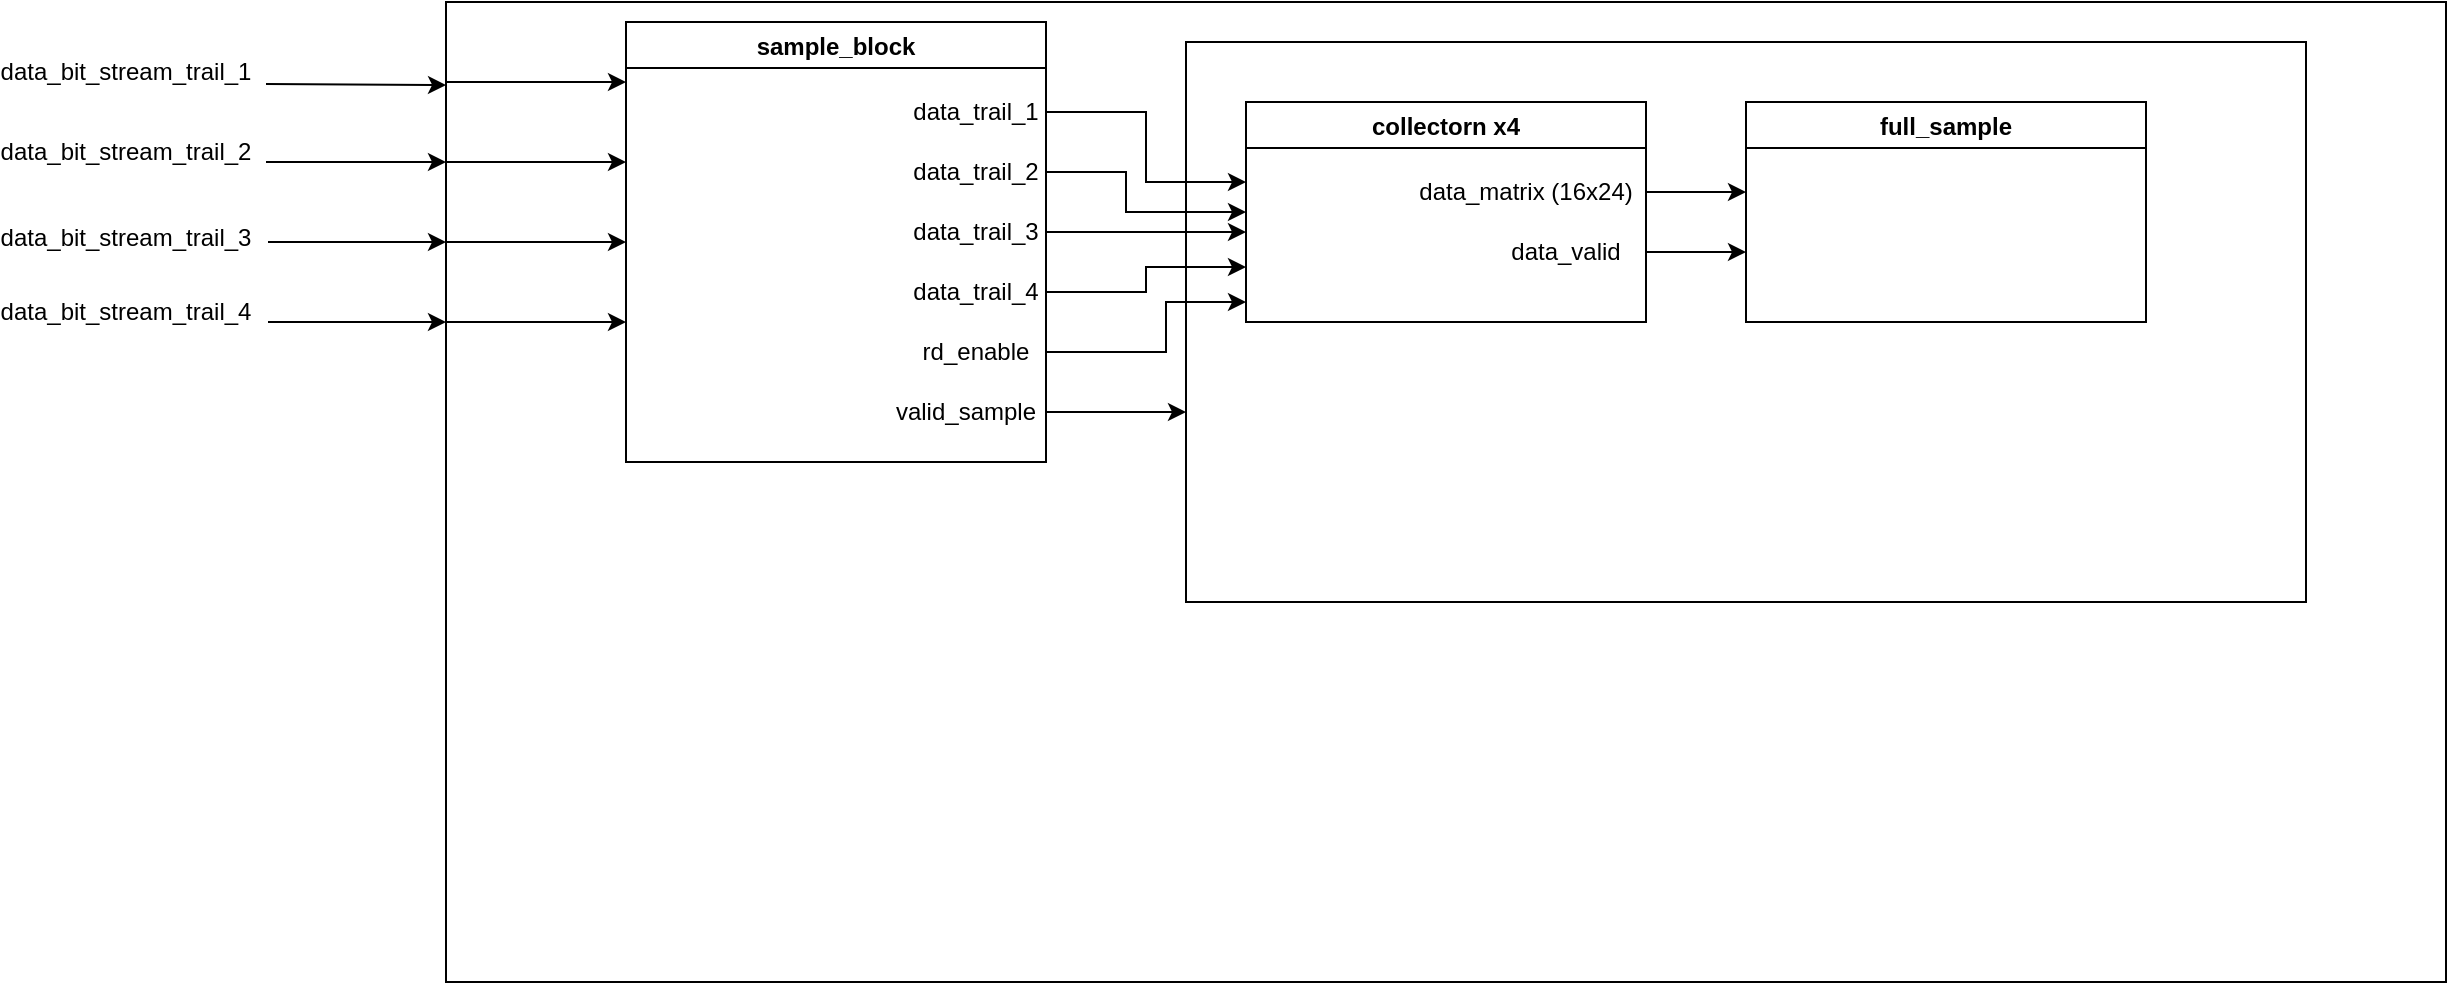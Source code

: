 <mxfile version="20.0.1" type="github">
  <diagram id="lumaT_0DTeznz4TohSRw" name="Page-1">
    <mxGraphModel dx="2175" dy="661" grid="1" gridSize="10" guides="1" tooltips="1" connect="1" arrows="1" fold="1" page="1" pageScale="1" pageWidth="850" pageHeight="1100" math="0" shadow="0">
      <root>
        <mxCell id="0" />
        <mxCell id="1" parent="0" />
        <mxCell id="seUhwjpeLJlbgJUmtRtq-3" value="" style="rounded=0;whiteSpace=wrap;html=1;" vertex="1" parent="1">
          <mxGeometry x="-220" y="70" width="1000" height="490" as="geometry" />
        </mxCell>
        <mxCell id="seUhwjpeLJlbgJUmtRtq-5" value="" style="endArrow=classic;html=1;rounded=0;" edge="1" parent="1">
          <mxGeometry width="50" height="50" relative="1" as="geometry">
            <mxPoint x="-310" y="150" as="sourcePoint" />
            <mxPoint x="-220" y="150" as="targetPoint" />
          </mxGeometry>
        </mxCell>
        <mxCell id="seUhwjpeLJlbgJUmtRtq-6" value="" style="endArrow=classic;html=1;rounded=0;" edge="1" parent="1">
          <mxGeometry width="50" height="50" relative="1" as="geometry">
            <mxPoint x="-309" y="190" as="sourcePoint" />
            <mxPoint x="-220" y="190" as="targetPoint" />
          </mxGeometry>
        </mxCell>
        <mxCell id="seUhwjpeLJlbgJUmtRtq-7" value="" style="endArrow=classic;html=1;rounded=0;" edge="1" parent="1">
          <mxGeometry width="50" height="50" relative="1" as="geometry">
            <mxPoint x="-309" y="230" as="sourcePoint" />
            <mxPoint x="-220" y="230" as="targetPoint" />
          </mxGeometry>
        </mxCell>
        <mxCell id="seUhwjpeLJlbgJUmtRtq-8" value="" style="endArrow=classic;html=1;rounded=0;entryX=-0.001;entryY=0.163;entryDx=0;entryDy=0;entryPerimeter=0;" edge="1" parent="1">
          <mxGeometry width="50" height="50" relative="1" as="geometry">
            <mxPoint x="-310" y="111" as="sourcePoint" />
            <mxPoint x="-220.0" y="111.5" as="targetPoint" />
          </mxGeometry>
        </mxCell>
        <mxCell id="seUhwjpeLJlbgJUmtRtq-9" value="&lt;div&gt;data_bit_stream_trail_1&lt;/div&gt;" style="text;html=1;strokeColor=none;fillColor=none;align=center;verticalAlign=middle;whiteSpace=wrap;rounded=0;" vertex="1" parent="1">
          <mxGeometry x="-410" y="90" width="60" height="30" as="geometry" />
        </mxCell>
        <mxCell id="seUhwjpeLJlbgJUmtRtq-12" value="&lt;div&gt;data_bit_stream_trail_2&lt;/div&gt;" style="text;html=1;strokeColor=none;fillColor=none;align=center;verticalAlign=middle;whiteSpace=wrap;rounded=0;" vertex="1" parent="1">
          <mxGeometry x="-410" y="130" width="60" height="30" as="geometry" />
        </mxCell>
        <mxCell id="seUhwjpeLJlbgJUmtRtq-13" value="&lt;div&gt;data_bit_stream_trail_3&lt;/div&gt;&lt;div&gt;&lt;br&gt;&lt;/div&gt;" style="text;html=1;strokeColor=none;fillColor=none;align=center;verticalAlign=middle;whiteSpace=wrap;rounded=0;" vertex="1" parent="1">
          <mxGeometry x="-410" y="180" width="60" height="30" as="geometry" />
        </mxCell>
        <mxCell id="seUhwjpeLJlbgJUmtRtq-14" value="&lt;div&gt;data_bit_stream_trail_4&lt;/div&gt;" style="text;html=1;strokeColor=none;fillColor=none;align=center;verticalAlign=middle;whiteSpace=wrap;rounded=0;" vertex="1" parent="1">
          <mxGeometry x="-410" y="210" width="60" height="30" as="geometry" />
        </mxCell>
        <mxCell id="seUhwjpeLJlbgJUmtRtq-21" value="sample_block" style="swimlane;" vertex="1" parent="1">
          <mxGeometry x="-130" y="80" width="210" height="220" as="geometry" />
        </mxCell>
        <mxCell id="seUhwjpeLJlbgJUmtRtq-34" value="valid_sample" style="text;html=1;strokeColor=none;fillColor=none;align=center;verticalAlign=middle;whiteSpace=wrap;rounded=0;" vertex="1" parent="seUhwjpeLJlbgJUmtRtq-21">
          <mxGeometry x="130" y="180" width="80" height="30" as="geometry" />
        </mxCell>
        <mxCell id="seUhwjpeLJlbgJUmtRtq-29" value="data_trail_1" style="text;html=1;strokeColor=none;fillColor=none;align=center;verticalAlign=middle;whiteSpace=wrap;rounded=0;" vertex="1" parent="seUhwjpeLJlbgJUmtRtq-21">
          <mxGeometry x="140" y="30" width="70" height="30" as="geometry" />
        </mxCell>
        <mxCell id="seUhwjpeLJlbgJUmtRtq-22" value="" style="endArrow=classic;html=1;rounded=0;" edge="1" parent="1">
          <mxGeometry width="50" height="50" relative="1" as="geometry">
            <mxPoint x="-220" y="110" as="sourcePoint" />
            <mxPoint x="-130" y="110" as="targetPoint" />
            <Array as="points">
              <mxPoint x="-160" y="110" />
            </Array>
          </mxGeometry>
        </mxCell>
        <mxCell id="seUhwjpeLJlbgJUmtRtq-26" value="" style="endArrow=classic;html=1;rounded=0;" edge="1" parent="1">
          <mxGeometry width="50" height="50" relative="1" as="geometry">
            <mxPoint x="-220" y="150" as="sourcePoint" />
            <mxPoint x="-130" y="150" as="targetPoint" />
          </mxGeometry>
        </mxCell>
        <mxCell id="seUhwjpeLJlbgJUmtRtq-27" value="" style="endArrow=classic;html=1;rounded=0;" edge="1" parent="1">
          <mxGeometry width="50" height="50" relative="1" as="geometry">
            <mxPoint x="-220" y="190" as="sourcePoint" />
            <mxPoint x="-130" y="190" as="targetPoint" />
          </mxGeometry>
        </mxCell>
        <mxCell id="seUhwjpeLJlbgJUmtRtq-28" value="" style="endArrow=classic;html=1;rounded=0;" edge="1" parent="1">
          <mxGeometry width="50" height="50" relative="1" as="geometry">
            <mxPoint x="-220" y="230" as="sourcePoint" />
            <mxPoint x="-130" y="230" as="targetPoint" />
          </mxGeometry>
        </mxCell>
        <mxCell id="seUhwjpeLJlbgJUmtRtq-30" value="data_trail_2" style="text;html=1;strokeColor=none;fillColor=none;align=center;verticalAlign=middle;whiteSpace=wrap;rounded=0;" vertex="1" parent="1">
          <mxGeometry x="10" y="140" width="70" height="30" as="geometry" />
        </mxCell>
        <mxCell id="seUhwjpeLJlbgJUmtRtq-31" value="&lt;div&gt;data_trail_3&lt;/div&gt;" style="text;html=1;strokeColor=none;fillColor=none;align=center;verticalAlign=middle;whiteSpace=wrap;rounded=0;" vertex="1" parent="1">
          <mxGeometry x="10" y="170" width="70" height="30" as="geometry" />
        </mxCell>
        <mxCell id="seUhwjpeLJlbgJUmtRtq-32" value="data_trail_4" style="text;html=1;strokeColor=none;fillColor=none;align=center;verticalAlign=middle;whiteSpace=wrap;rounded=0;" vertex="1" parent="1">
          <mxGeometry x="10" y="200" width="70" height="30" as="geometry" />
        </mxCell>
        <mxCell id="seUhwjpeLJlbgJUmtRtq-33" value="rd_enable" style="text;html=1;strokeColor=none;fillColor=none;align=center;verticalAlign=middle;whiteSpace=wrap;rounded=0;" vertex="1" parent="1">
          <mxGeometry x="10" y="230" width="70" height="30" as="geometry" />
        </mxCell>
        <mxCell id="seUhwjpeLJlbgJUmtRtq-36" value="" style="rounded=0;whiteSpace=wrap;html=1;" vertex="1" parent="1">
          <mxGeometry x="150" y="90" width="560" height="280" as="geometry" />
        </mxCell>
        <mxCell id="seUhwjpeLJlbgJUmtRtq-35" value="collectorn x4" style="swimlane;" vertex="1" parent="1">
          <mxGeometry x="180" y="120" width="200" height="110" as="geometry" />
        </mxCell>
        <mxCell id="seUhwjpeLJlbgJUmtRtq-38" style="edgeStyle=orthogonalEdgeStyle;rounded=0;orthogonalLoop=1;jettySize=auto;html=1;" edge="1" parent="1" source="seUhwjpeLJlbgJUmtRtq-29">
          <mxGeometry relative="1" as="geometry">
            <mxPoint x="180" y="160" as="targetPoint" />
            <Array as="points">
              <mxPoint x="130" y="125" />
              <mxPoint x="130" y="160" />
            </Array>
          </mxGeometry>
        </mxCell>
        <mxCell id="seUhwjpeLJlbgJUmtRtq-40" style="edgeStyle=orthogonalEdgeStyle;rounded=0;orthogonalLoop=1;jettySize=auto;html=1;" edge="1" parent="1" source="seUhwjpeLJlbgJUmtRtq-31">
          <mxGeometry relative="1" as="geometry">
            <mxPoint x="180" y="185" as="targetPoint" />
          </mxGeometry>
        </mxCell>
        <mxCell id="seUhwjpeLJlbgJUmtRtq-39" style="edgeStyle=orthogonalEdgeStyle;rounded=0;orthogonalLoop=1;jettySize=auto;html=1;entryX=0;entryY=0.5;entryDx=0;entryDy=0;" edge="1" parent="1" source="seUhwjpeLJlbgJUmtRtq-30" target="seUhwjpeLJlbgJUmtRtq-35">
          <mxGeometry relative="1" as="geometry">
            <Array as="points">
              <mxPoint x="120" y="155" />
              <mxPoint x="120" y="175" />
            </Array>
          </mxGeometry>
        </mxCell>
        <mxCell id="seUhwjpeLJlbgJUmtRtq-41" style="edgeStyle=orthogonalEdgeStyle;rounded=0;orthogonalLoop=1;jettySize=auto;html=1;entryX=0;entryY=0.75;entryDx=0;entryDy=0;" edge="1" parent="1" source="seUhwjpeLJlbgJUmtRtq-32" target="seUhwjpeLJlbgJUmtRtq-35">
          <mxGeometry relative="1" as="geometry">
            <Array as="points">
              <mxPoint x="130" y="215" />
              <mxPoint x="130" y="203" />
            </Array>
          </mxGeometry>
        </mxCell>
        <mxCell id="seUhwjpeLJlbgJUmtRtq-42" style="edgeStyle=orthogonalEdgeStyle;rounded=0;orthogonalLoop=1;jettySize=auto;html=1;" edge="1" parent="1" source="seUhwjpeLJlbgJUmtRtq-33">
          <mxGeometry relative="1" as="geometry">
            <mxPoint x="180" y="220.0" as="targetPoint" />
            <Array as="points">
              <mxPoint x="140" y="245" />
              <mxPoint x="140" y="220" />
            </Array>
          </mxGeometry>
        </mxCell>
        <mxCell id="seUhwjpeLJlbgJUmtRtq-43" style="edgeStyle=orthogonalEdgeStyle;rounded=0;orthogonalLoop=1;jettySize=auto;html=1;" edge="1" parent="1" source="seUhwjpeLJlbgJUmtRtq-34" target="seUhwjpeLJlbgJUmtRtq-36">
          <mxGeometry relative="1" as="geometry">
            <Array as="points">
              <mxPoint x="130" y="275" />
              <mxPoint x="130" y="275" />
            </Array>
          </mxGeometry>
        </mxCell>
        <mxCell id="seUhwjpeLJlbgJUmtRtq-44" value="full_sample" style="swimlane;" vertex="1" parent="1">
          <mxGeometry x="430" y="120" width="200" height="110" as="geometry" />
        </mxCell>
        <mxCell id="seUhwjpeLJlbgJUmtRtq-47" style="edgeStyle=orthogonalEdgeStyle;rounded=0;orthogonalLoop=1;jettySize=auto;html=1;" edge="1" parent="1" source="seUhwjpeLJlbgJUmtRtq-45">
          <mxGeometry relative="1" as="geometry">
            <mxPoint x="430" y="165" as="targetPoint" />
          </mxGeometry>
        </mxCell>
        <mxCell id="seUhwjpeLJlbgJUmtRtq-45" value="data_matrix (16x24)" style="text;html=1;strokeColor=none;fillColor=none;align=center;verticalAlign=middle;whiteSpace=wrap;rounded=0;" vertex="1" parent="1">
          <mxGeometry x="260" y="150" width="120" height="30" as="geometry" />
        </mxCell>
        <mxCell id="seUhwjpeLJlbgJUmtRtq-49" style="edgeStyle=orthogonalEdgeStyle;rounded=0;orthogonalLoop=1;jettySize=auto;html=1;" edge="1" parent="1" source="seUhwjpeLJlbgJUmtRtq-48">
          <mxGeometry relative="1" as="geometry">
            <mxPoint x="430" y="195.0" as="targetPoint" />
          </mxGeometry>
        </mxCell>
        <mxCell id="seUhwjpeLJlbgJUmtRtq-48" value="data_valid" style="text;html=1;strokeColor=none;fillColor=none;align=center;verticalAlign=middle;whiteSpace=wrap;rounded=0;" vertex="1" parent="1">
          <mxGeometry x="300" y="180" width="80" height="30" as="geometry" />
        </mxCell>
      </root>
    </mxGraphModel>
  </diagram>
</mxfile>

